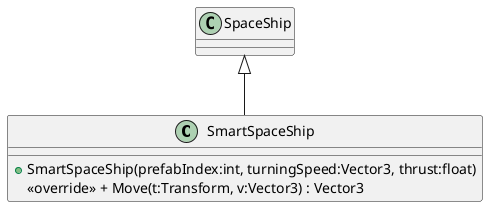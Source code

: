 @startuml
class SmartSpaceShip {
    + SmartSpaceShip(prefabIndex:int, turningSpeed:Vector3, thrust:float)
    <<override>> + Move(t:Transform, v:Vector3) : Vector3
}
SpaceShip <|-- SmartSpaceShip
@enduml
